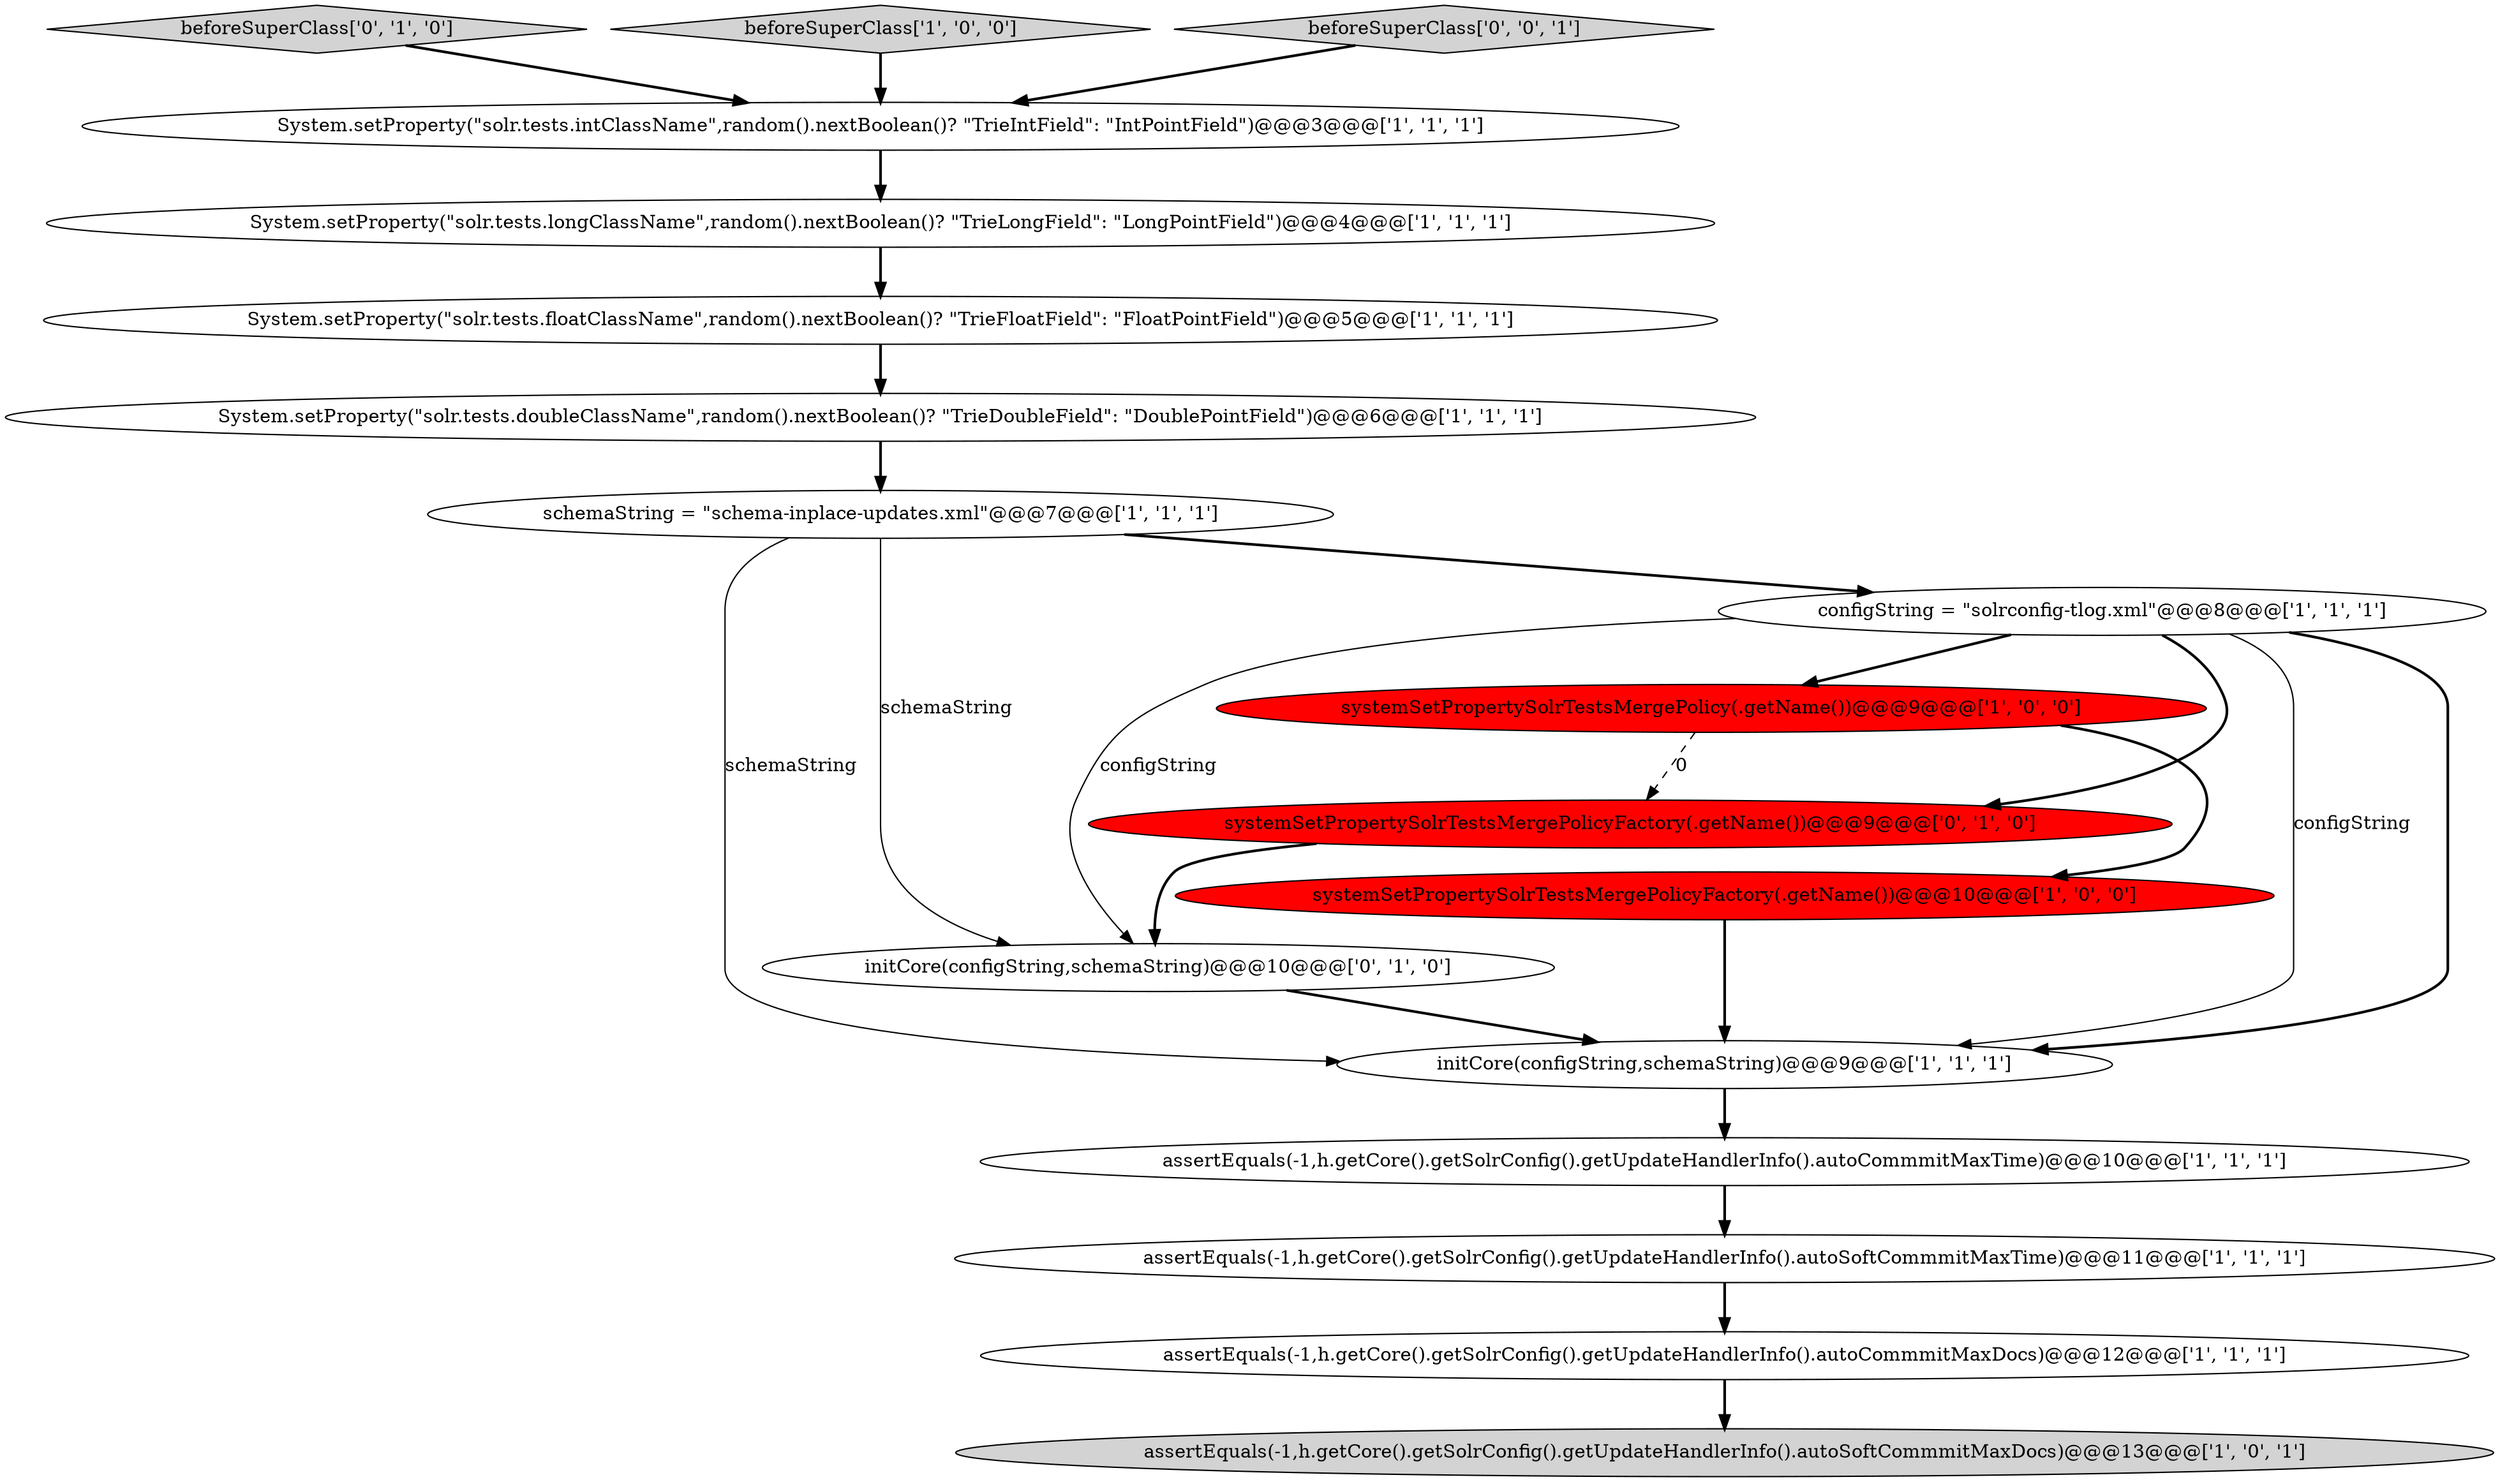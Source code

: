 digraph {
14 [style = filled, label = "systemSetPropertySolrTestsMergePolicyFactory(.getName())@@@9@@@['0', '1', '0']", fillcolor = red, shape = ellipse image = "AAA1AAABBB2BBB"];
7 [style = filled, label = "systemSetPropertySolrTestsMergePolicy(.getName())@@@9@@@['1', '0', '0']", fillcolor = red, shape = ellipse image = "AAA1AAABBB1BBB"];
15 [style = filled, label = "initCore(configString,schemaString)@@@10@@@['0', '1', '0']", fillcolor = white, shape = ellipse image = "AAA0AAABBB2BBB"];
16 [style = filled, label = "beforeSuperClass['0', '1', '0']", fillcolor = lightgray, shape = diamond image = "AAA0AAABBB2BBB"];
5 [style = filled, label = "beforeSuperClass['1', '0', '0']", fillcolor = lightgray, shape = diamond image = "AAA0AAABBB1BBB"];
12 [style = filled, label = "assertEquals(-1,h.getCore().getSolrConfig().getUpdateHandlerInfo().autoCommmitMaxTime)@@@10@@@['1', '1', '1']", fillcolor = white, shape = ellipse image = "AAA0AAABBB1BBB"];
0 [style = filled, label = "assertEquals(-1,h.getCore().getSolrConfig().getUpdateHandlerInfo().autoSoftCommmitMaxDocs)@@@13@@@['1', '0', '1']", fillcolor = lightgray, shape = ellipse image = "AAA0AAABBB1BBB"];
6 [style = filled, label = "System.setProperty(\"solr.tests.intClassName\",random().nextBoolean()? \"TrieIntField\": \"IntPointField\")@@@3@@@['1', '1', '1']", fillcolor = white, shape = ellipse image = "AAA0AAABBB1BBB"];
3 [style = filled, label = "systemSetPropertySolrTestsMergePolicyFactory(.getName())@@@10@@@['1', '0', '0']", fillcolor = red, shape = ellipse image = "AAA1AAABBB1BBB"];
13 [style = filled, label = "System.setProperty(\"solr.tests.floatClassName\",random().nextBoolean()? \"TrieFloatField\": \"FloatPointField\")@@@5@@@['1', '1', '1']", fillcolor = white, shape = ellipse image = "AAA0AAABBB1BBB"];
1 [style = filled, label = "assertEquals(-1,h.getCore().getSolrConfig().getUpdateHandlerInfo().autoCommmitMaxDocs)@@@12@@@['1', '1', '1']", fillcolor = white, shape = ellipse image = "AAA0AAABBB1BBB"];
17 [style = filled, label = "beforeSuperClass['0', '0', '1']", fillcolor = lightgray, shape = diamond image = "AAA0AAABBB3BBB"];
9 [style = filled, label = "System.setProperty(\"solr.tests.doubleClassName\",random().nextBoolean()? \"TrieDoubleField\": \"DoublePointField\")@@@6@@@['1', '1', '1']", fillcolor = white, shape = ellipse image = "AAA0AAABBB1BBB"];
11 [style = filled, label = "System.setProperty(\"solr.tests.longClassName\",random().nextBoolean()? \"TrieLongField\": \"LongPointField\")@@@4@@@['1', '1', '1']", fillcolor = white, shape = ellipse image = "AAA0AAABBB1BBB"];
2 [style = filled, label = "initCore(configString,schemaString)@@@9@@@['1', '1', '1']", fillcolor = white, shape = ellipse image = "AAA0AAABBB1BBB"];
8 [style = filled, label = "configString = \"solrconfig-tlog.xml\"@@@8@@@['1', '1', '1']", fillcolor = white, shape = ellipse image = "AAA0AAABBB1BBB"];
10 [style = filled, label = "assertEquals(-1,h.getCore().getSolrConfig().getUpdateHandlerInfo().autoSoftCommmitMaxTime)@@@11@@@['1', '1', '1']", fillcolor = white, shape = ellipse image = "AAA0AAABBB1BBB"];
4 [style = filled, label = "schemaString = \"schema-inplace-updates.xml\"@@@7@@@['1', '1', '1']", fillcolor = white, shape = ellipse image = "AAA0AAABBB1BBB"];
15->2 [style = bold, label=""];
4->15 [style = solid, label="schemaString"];
17->6 [style = bold, label=""];
7->14 [style = dashed, label="0"];
16->6 [style = bold, label=""];
9->4 [style = bold, label=""];
8->14 [style = bold, label=""];
8->2 [style = solid, label="configString"];
1->0 [style = bold, label=""];
7->3 [style = bold, label=""];
2->12 [style = bold, label=""];
8->7 [style = bold, label=""];
12->10 [style = bold, label=""];
5->6 [style = bold, label=""];
3->2 [style = bold, label=""];
8->2 [style = bold, label=""];
6->11 [style = bold, label=""];
11->13 [style = bold, label=""];
4->8 [style = bold, label=""];
14->15 [style = bold, label=""];
13->9 [style = bold, label=""];
8->15 [style = solid, label="configString"];
10->1 [style = bold, label=""];
4->2 [style = solid, label="schemaString"];
}
